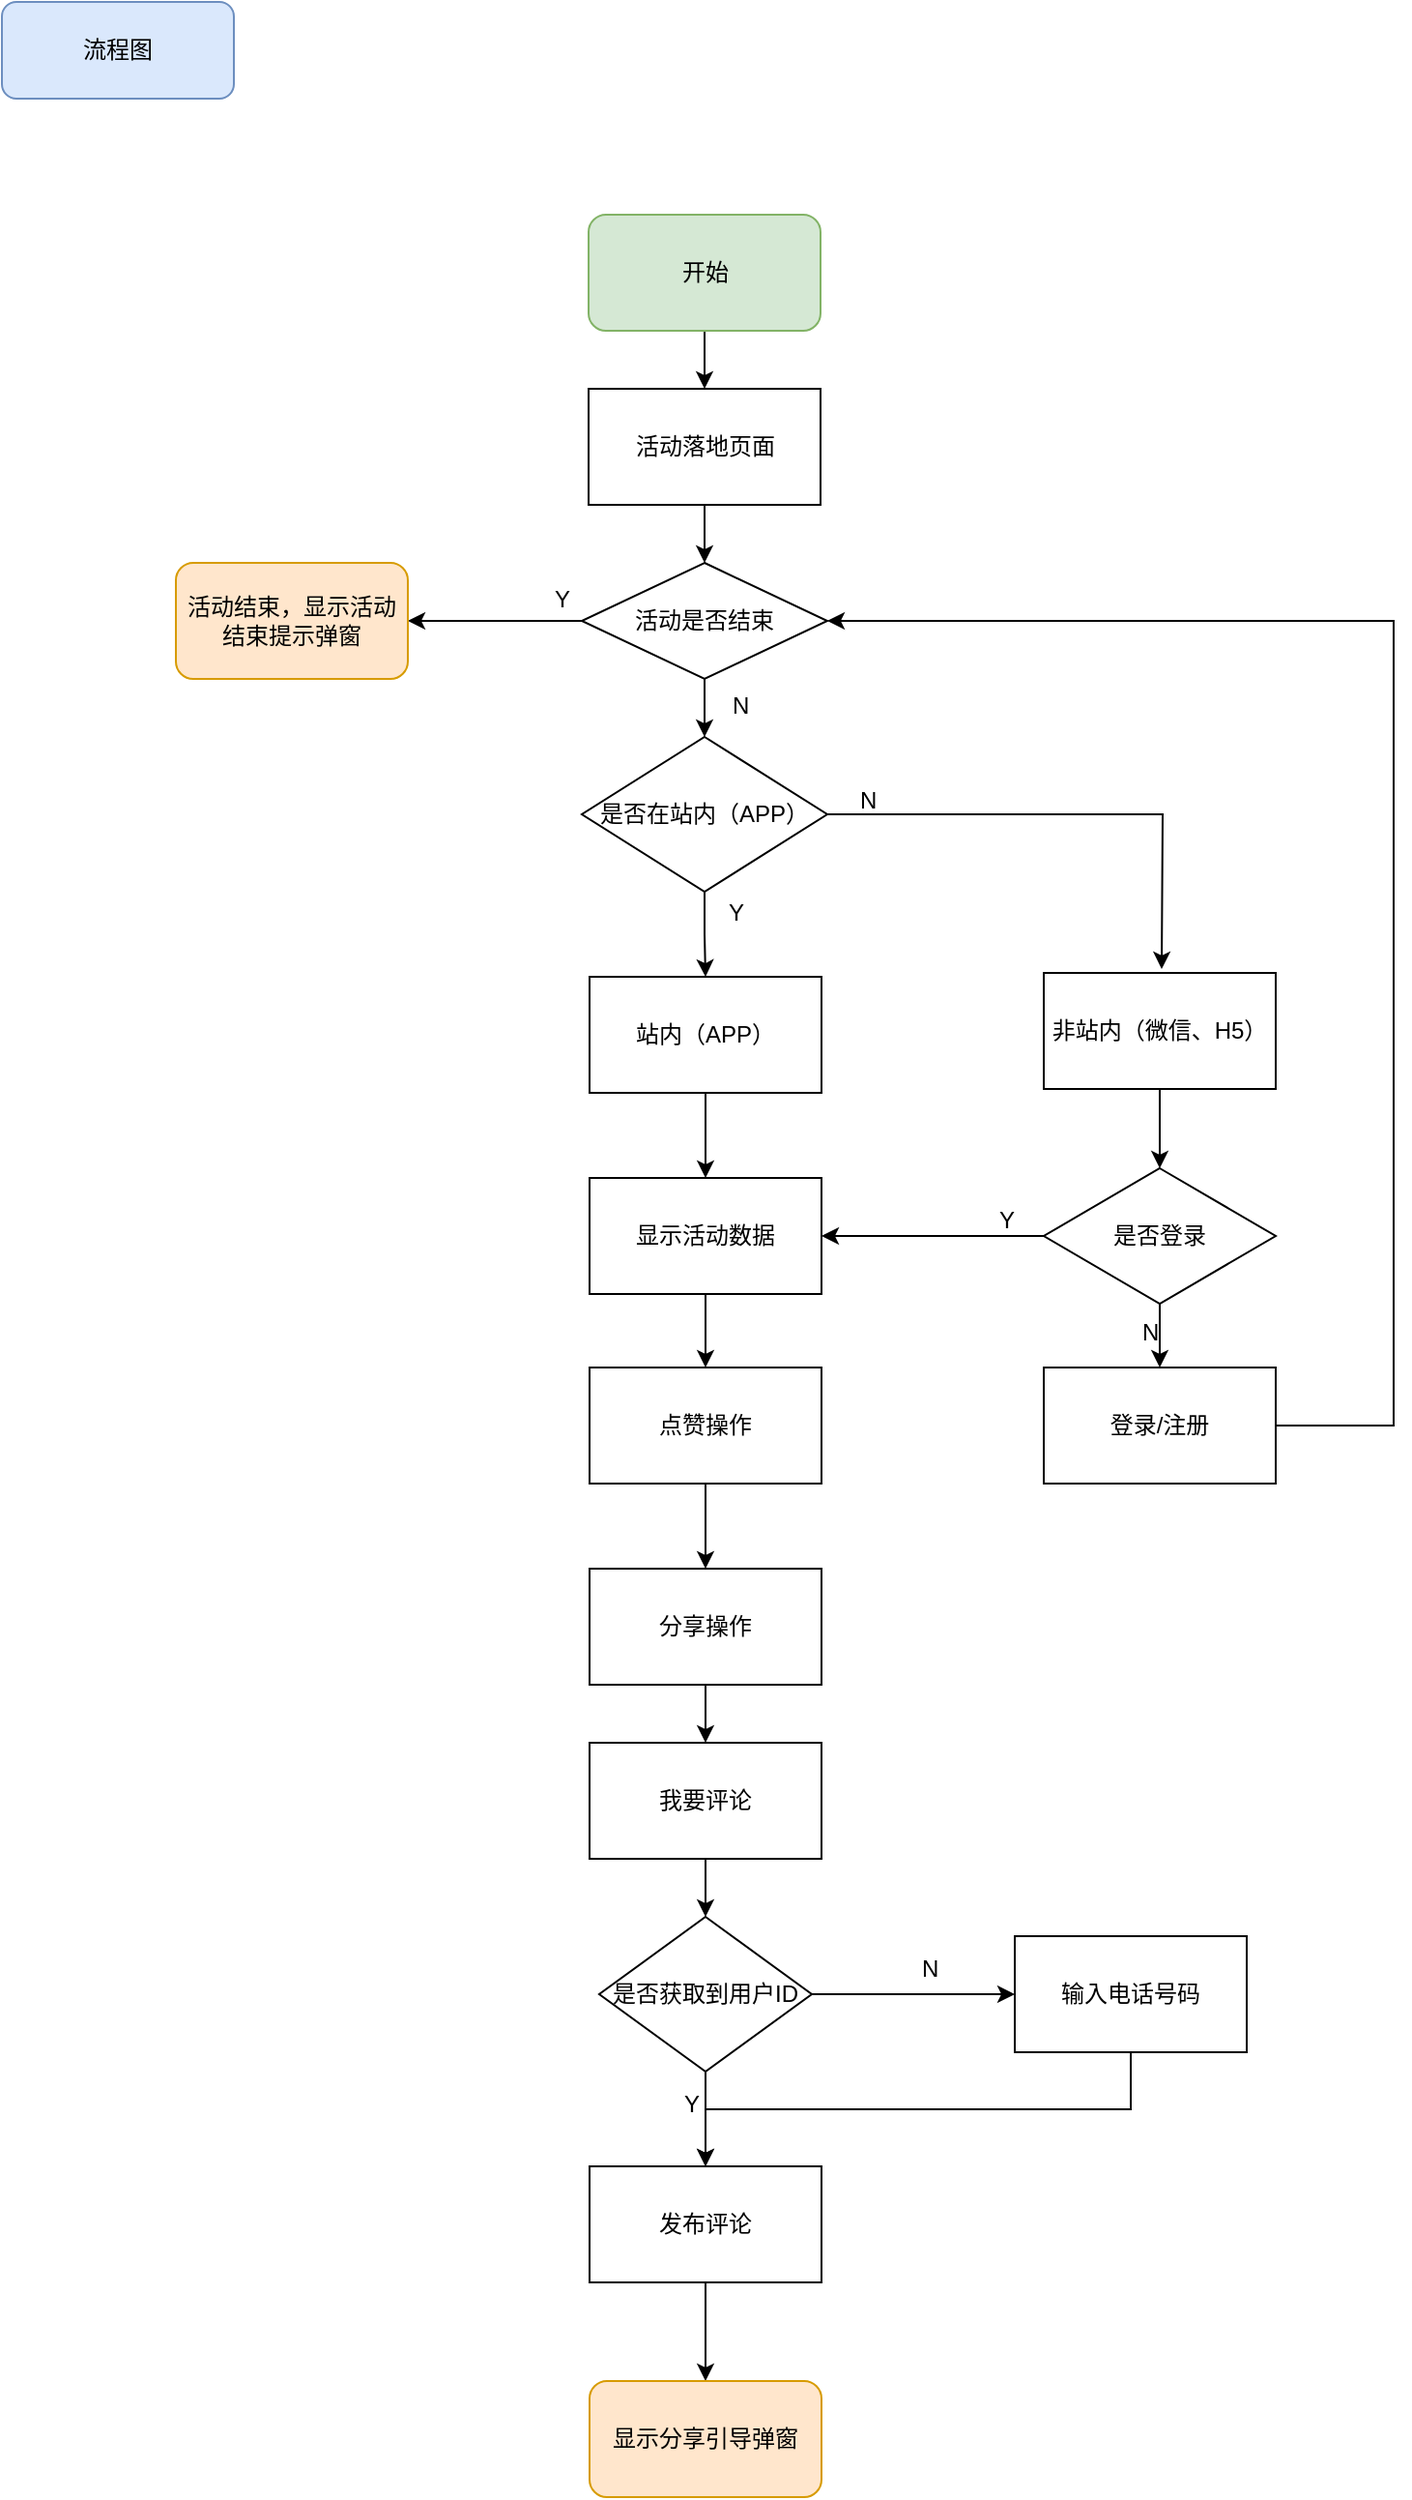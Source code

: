 <mxfile version="10.6.1" type="github"><diagram id="jjlmXvDjjWIXEJkUM5iZ" name="Page-1"><mxGraphModel dx="1394" dy="805" grid="1" gridSize="10" guides="1" tooltips="1" connect="1" arrows="1" fold="1" page="1" pageScale="1" pageWidth="827" pageHeight="1169" math="0" shadow="0"><root><mxCell id="0"/><mxCell id="1" parent="0"/><mxCell id="jj4TnNFwNnKhAqZ9reG9-1" value="流程图" style="rounded=1;whiteSpace=wrap;html=1;fillColor=#dae8fc;strokeColor=#6c8ebf;" parent="1" vertex="1"><mxGeometry x="60" y="50" width="120" height="50" as="geometry"/></mxCell><mxCell id="jj4TnNFwNnKhAqZ9reG9-25" value="" style="edgeStyle=orthogonalEdgeStyle;rounded=0;orthogonalLoop=1;jettySize=auto;html=1;" parent="1" source="jj4TnNFwNnKhAqZ9reG9-2" target="jj4TnNFwNnKhAqZ9reG9-3" edge="1"><mxGeometry relative="1" as="geometry"/></mxCell><mxCell id="jj4TnNFwNnKhAqZ9reG9-2" value="开始" style="rounded=1;whiteSpace=wrap;html=1;fillColor=#d5e8d4;strokeColor=#82b366;" parent="1" vertex="1"><mxGeometry x="363.5" y="160" width="120" height="60" as="geometry"/></mxCell><mxCell id="jj4TnNFwNnKhAqZ9reG9-26" value="" style="edgeStyle=orthogonalEdgeStyle;rounded=0;orthogonalLoop=1;jettySize=auto;html=1;" parent="1" source="jj4TnNFwNnKhAqZ9reG9-3" target="jj4TnNFwNnKhAqZ9reG9-4" edge="1"><mxGeometry relative="1" as="geometry"/></mxCell><mxCell id="jj4TnNFwNnKhAqZ9reG9-3" value="活动落地页面" style="rounded=0;whiteSpace=wrap;html=1;" parent="1" vertex="1"><mxGeometry x="363.5" y="250" width="120" height="60" as="geometry"/></mxCell><mxCell id="jj4TnNFwNnKhAqZ9reG9-27" value="" style="edgeStyle=orthogonalEdgeStyle;rounded=0;orthogonalLoop=1;jettySize=auto;html=1;" parent="1" source="jj4TnNFwNnKhAqZ9reG9-4" target="jj4TnNFwNnKhAqZ9reG9-8" edge="1"><mxGeometry relative="1" as="geometry"/></mxCell><mxCell id="jj4TnNFwNnKhAqZ9reG9-36" style="edgeStyle=orthogonalEdgeStyle;rounded=0;orthogonalLoop=1;jettySize=auto;html=1;entryX=1;entryY=0.5;entryDx=0;entryDy=0;" parent="1" source="jj4TnNFwNnKhAqZ9reG9-4" target="jj4TnNFwNnKhAqZ9reG9-7" edge="1"><mxGeometry relative="1" as="geometry"/></mxCell><mxCell id="jj4TnNFwNnKhAqZ9reG9-4" value="活动是否结束" style="rhombus;whiteSpace=wrap;html=1;" parent="1" vertex="1"><mxGeometry x="360" y="340" width="127" height="60" as="geometry"/></mxCell><mxCell id="jj4TnNFwNnKhAqZ9reG9-7" value="活动结束，显示活动结束提示弹窗" style="rounded=1;whiteSpace=wrap;html=1;fillColor=#ffe6cc;strokeColor=#d79b00;" parent="1" vertex="1"><mxGeometry x="150" y="340" width="120" height="60" as="geometry"/></mxCell><mxCell id="jj4TnNFwNnKhAqZ9reG9-28" value="" style="edgeStyle=orthogonalEdgeStyle;rounded=0;orthogonalLoop=1;jettySize=auto;html=1;" parent="1" source="jj4TnNFwNnKhAqZ9reG9-8" target="jj4TnNFwNnKhAqZ9reG9-11" edge="1"><mxGeometry relative="1" as="geometry"/></mxCell><mxCell id="jj4TnNFwNnKhAqZ9reG9-39" style="edgeStyle=orthogonalEdgeStyle;rounded=0;orthogonalLoop=1;jettySize=auto;html=1;" parent="1" source="jj4TnNFwNnKhAqZ9reG9-8" edge="1"><mxGeometry relative="1" as="geometry"><mxPoint x="660" y="550" as="targetPoint"/></mxGeometry></mxCell><mxCell id="jj4TnNFwNnKhAqZ9reG9-8" value="是否在站内（APP）" style="rhombus;whiteSpace=wrap;html=1;" parent="1" vertex="1"><mxGeometry x="360" y="430" width="127" height="80" as="geometry"/></mxCell><mxCell id="jj4TnNFwNnKhAqZ9reG9-29" style="edgeStyle=orthogonalEdgeStyle;rounded=0;orthogonalLoop=1;jettySize=auto;html=1;" parent="1" source="jj4TnNFwNnKhAqZ9reG9-11" target="jj4TnNFwNnKhAqZ9reG9-17" edge="1"><mxGeometry relative="1" as="geometry"/></mxCell><mxCell id="jj4TnNFwNnKhAqZ9reG9-11" value="站内（APP）" style="rounded=0;whiteSpace=wrap;html=1;" parent="1" vertex="1"><mxGeometry x="364" y="554" width="120" height="60" as="geometry"/></mxCell><mxCell id="jj4TnNFwNnKhAqZ9reG9-40" style="edgeStyle=orthogonalEdgeStyle;rounded=0;orthogonalLoop=1;jettySize=auto;html=1;entryX=0.5;entryY=0;entryDx=0;entryDy=0;" parent="1" source="jj4TnNFwNnKhAqZ9reG9-14" target="jj4TnNFwNnKhAqZ9reG9-16" edge="1"><mxGeometry relative="1" as="geometry"/></mxCell><mxCell id="jj4TnNFwNnKhAqZ9reG9-14" value="非站内（微信、H5）" style="rounded=0;whiteSpace=wrap;html=1;" parent="1" vertex="1"><mxGeometry x="599" y="552" width="120" height="60" as="geometry"/></mxCell><mxCell id="HbVkqlxXcAdR1eICEhqB-1" style="edgeStyle=orthogonalEdgeStyle;rounded=0;orthogonalLoop=1;jettySize=auto;html=1;exitX=0.5;exitY=1;exitDx=0;exitDy=0;entryX=0.5;entryY=0;entryDx=0;entryDy=0;" edge="1" parent="1" source="jj4TnNFwNnKhAqZ9reG9-16" target="jj4TnNFwNnKhAqZ9reG9-42"><mxGeometry relative="1" as="geometry"/></mxCell><mxCell id="HbVkqlxXcAdR1eICEhqB-6" style="edgeStyle=orthogonalEdgeStyle;rounded=0;orthogonalLoop=1;jettySize=auto;html=1;" edge="1" parent="1" source="jj4TnNFwNnKhAqZ9reG9-16" target="jj4TnNFwNnKhAqZ9reG9-17"><mxGeometry relative="1" as="geometry"/></mxCell><mxCell id="jj4TnNFwNnKhAqZ9reG9-16" value="是否登录" style="rhombus;whiteSpace=wrap;html=1;" parent="1" vertex="1"><mxGeometry x="599" y="653" width="120" height="70" as="geometry"/></mxCell><mxCell id="jj4TnNFwNnKhAqZ9reG9-30" value="" style="edgeStyle=orthogonalEdgeStyle;rounded=0;orthogonalLoop=1;jettySize=auto;html=1;" parent="1" source="jj4TnNFwNnKhAqZ9reG9-17" target="jj4TnNFwNnKhAqZ9reG9-18" edge="1"><mxGeometry relative="1" as="geometry"/></mxCell><mxCell id="jj4TnNFwNnKhAqZ9reG9-17" value="显示活动数据" style="rounded=0;whiteSpace=wrap;html=1;" parent="1" vertex="1"><mxGeometry x="364" y="658" width="120" height="60" as="geometry"/></mxCell><mxCell id="jj4TnNFwNnKhAqZ9reG9-31" style="edgeStyle=orthogonalEdgeStyle;rounded=0;orthogonalLoop=1;jettySize=auto;html=1;entryX=0.5;entryY=0;entryDx=0;entryDy=0;" parent="1" source="jj4TnNFwNnKhAqZ9reG9-18" target="jj4TnNFwNnKhAqZ9reG9-19" edge="1"><mxGeometry relative="1" as="geometry"/></mxCell><mxCell id="jj4TnNFwNnKhAqZ9reG9-18" value="点赞操作" style="rounded=0;whiteSpace=wrap;html=1;" parent="1" vertex="1"><mxGeometry x="364" y="756" width="120" height="60" as="geometry"/></mxCell><mxCell id="jj4TnNFwNnKhAqZ9reG9-32" value="" style="edgeStyle=orthogonalEdgeStyle;rounded=0;orthogonalLoop=1;jettySize=auto;html=1;" parent="1" source="jj4TnNFwNnKhAqZ9reG9-19" target="jj4TnNFwNnKhAqZ9reG9-20" edge="1"><mxGeometry relative="1" as="geometry"/></mxCell><mxCell id="jj4TnNFwNnKhAqZ9reG9-19" value="分享操作" style="rounded=0;whiteSpace=wrap;html=1;" parent="1" vertex="1"><mxGeometry x="364" y="860" width="120" height="60" as="geometry"/></mxCell><mxCell id="jj4TnNFwNnKhAqZ9reG9-33" value="" style="edgeStyle=orthogonalEdgeStyle;rounded=0;orthogonalLoop=1;jettySize=auto;html=1;" parent="1" source="jj4TnNFwNnKhAqZ9reG9-20" target="jj4TnNFwNnKhAqZ9reG9-21" edge="1"><mxGeometry relative="1" as="geometry"/></mxCell><mxCell id="jj4TnNFwNnKhAqZ9reG9-20" value="我要评论" style="rounded=0;whiteSpace=wrap;html=1;" parent="1" vertex="1"><mxGeometry x="364" y="950" width="120" height="60" as="geometry"/></mxCell><mxCell id="jj4TnNFwNnKhAqZ9reG9-34" value="" style="edgeStyle=orthogonalEdgeStyle;rounded=0;orthogonalLoop=1;jettySize=auto;html=1;" parent="1" source="jj4TnNFwNnKhAqZ9reG9-21" target="jj4TnNFwNnKhAqZ9reG9-23" edge="1"><mxGeometry relative="1" as="geometry"/></mxCell><mxCell id="HbVkqlxXcAdR1eICEhqB-11" style="edgeStyle=orthogonalEdgeStyle;rounded=0;orthogonalLoop=1;jettySize=auto;html=1;" edge="1" parent="1" source="jj4TnNFwNnKhAqZ9reG9-21" target="jj4TnNFwNnKhAqZ9reG9-22"><mxGeometry relative="1" as="geometry"/></mxCell><mxCell id="jj4TnNFwNnKhAqZ9reG9-21" value="是否获取到用户ID" style="rhombus;whiteSpace=wrap;html=1;" parent="1" vertex="1"><mxGeometry x="369" y="1040" width="110" height="80" as="geometry"/></mxCell><mxCell id="HbVkqlxXcAdR1eICEhqB-12" style="edgeStyle=orthogonalEdgeStyle;rounded=0;orthogonalLoop=1;jettySize=auto;html=1;exitX=0.5;exitY=1;exitDx=0;exitDy=0;entryX=0.5;entryY=0;entryDx=0;entryDy=0;" edge="1" parent="1" source="jj4TnNFwNnKhAqZ9reG9-22" target="jj4TnNFwNnKhAqZ9reG9-23"><mxGeometry relative="1" as="geometry"/></mxCell><mxCell id="jj4TnNFwNnKhAqZ9reG9-22" value="输入电话号码" style="rounded=0;whiteSpace=wrap;html=1;" parent="1" vertex="1"><mxGeometry x="584" y="1050" width="120" height="60" as="geometry"/></mxCell><mxCell id="jj4TnNFwNnKhAqZ9reG9-35" value="" style="edgeStyle=orthogonalEdgeStyle;rounded=0;orthogonalLoop=1;jettySize=auto;html=1;" parent="1" source="jj4TnNFwNnKhAqZ9reG9-23" target="jj4TnNFwNnKhAqZ9reG9-24" edge="1"><mxGeometry relative="1" as="geometry"/></mxCell><mxCell id="jj4TnNFwNnKhAqZ9reG9-23" value="发布评论" style="rounded=0;whiteSpace=wrap;html=1;" parent="1" vertex="1"><mxGeometry x="364" y="1169" width="120" height="60" as="geometry"/></mxCell><mxCell id="jj4TnNFwNnKhAqZ9reG9-24" value="显示分享引导弹窗" style="rounded=1;whiteSpace=wrap;html=1;fillColor=#ffe6cc;strokeColor=#d79b00;" parent="1" vertex="1"><mxGeometry x="364" y="1280" width="120" height="60" as="geometry"/></mxCell><mxCell id="jj4TnNFwNnKhAqZ9reG9-37" value="Y" style="text;html=1;resizable=0;points=[];autosize=1;align=left;verticalAlign=top;spacingTop=-4;" parent="1" vertex="1"><mxGeometry x="344" y="349" width="20" height="20" as="geometry"/></mxCell><mxCell id="jj4TnNFwNnKhAqZ9reG9-38" value="N" style="text;html=1;resizable=0;points=[];autosize=1;align=left;verticalAlign=top;spacingTop=-4;" parent="1" vertex="1"><mxGeometry x="436" y="404" width="20" height="20" as="geometry"/></mxCell><mxCell id="HbVkqlxXcAdR1eICEhqB-2" style="edgeStyle=orthogonalEdgeStyle;rounded=0;orthogonalLoop=1;jettySize=auto;html=1;entryX=1;entryY=0.5;entryDx=0;entryDy=0;" edge="1" parent="1" source="jj4TnNFwNnKhAqZ9reG9-42" target="jj4TnNFwNnKhAqZ9reG9-4"><mxGeometry relative="1" as="geometry"><Array as="points"><mxPoint x="780" y="786"/><mxPoint x="780" y="370"/></Array></mxGeometry></mxCell><mxCell id="jj4TnNFwNnKhAqZ9reG9-42" value="登录/注册" style="rounded=0;whiteSpace=wrap;html=1;" parent="1" vertex="1"><mxGeometry x="599" y="756" width="120" height="60" as="geometry"/></mxCell><mxCell id="HbVkqlxXcAdR1eICEhqB-5" value="N" style="text;html=1;resizable=0;points=[];autosize=1;align=left;verticalAlign=top;spacingTop=-4;" vertex="1" parent="1"><mxGeometry x="648" y="728" width="20" height="20" as="geometry"/></mxCell><mxCell id="HbVkqlxXcAdR1eICEhqB-8" value="Y&lt;br&gt;&lt;br&gt;" style="text;html=1;resizable=0;points=[];autosize=1;align=left;verticalAlign=top;spacingTop=-4;" vertex="1" parent="1"><mxGeometry x="574" y="670" width="20" height="30" as="geometry"/></mxCell><mxCell id="HbVkqlxXcAdR1eICEhqB-9" value="Y&lt;br&gt;&lt;br&gt;" style="text;html=1;resizable=0;points=[];autosize=1;align=left;verticalAlign=top;spacingTop=-4;" vertex="1" parent="1"><mxGeometry x="434" y="511" width="20" height="30" as="geometry"/></mxCell><mxCell id="HbVkqlxXcAdR1eICEhqB-10" value="N" style="text;html=1;resizable=0;points=[];autosize=1;align=left;verticalAlign=top;spacingTop=-4;" vertex="1" parent="1"><mxGeometry x="502" y="453" width="20" height="20" as="geometry"/></mxCell><mxCell id="HbVkqlxXcAdR1eICEhqB-13" value="N" style="text;html=1;resizable=0;points=[];autosize=1;align=left;verticalAlign=top;spacingTop=-4;" vertex="1" parent="1"><mxGeometry x="534" y="1057" width="20" height="20" as="geometry"/></mxCell><mxCell id="HbVkqlxXcAdR1eICEhqB-14" value="Y&lt;br&gt;&lt;br&gt;" style="text;html=1;resizable=0;points=[];autosize=1;align=left;verticalAlign=top;spacingTop=-4;" vertex="1" parent="1"><mxGeometry x="411" y="1127" width="20" height="30" as="geometry"/></mxCell></root></mxGraphModel></diagram></mxfile>